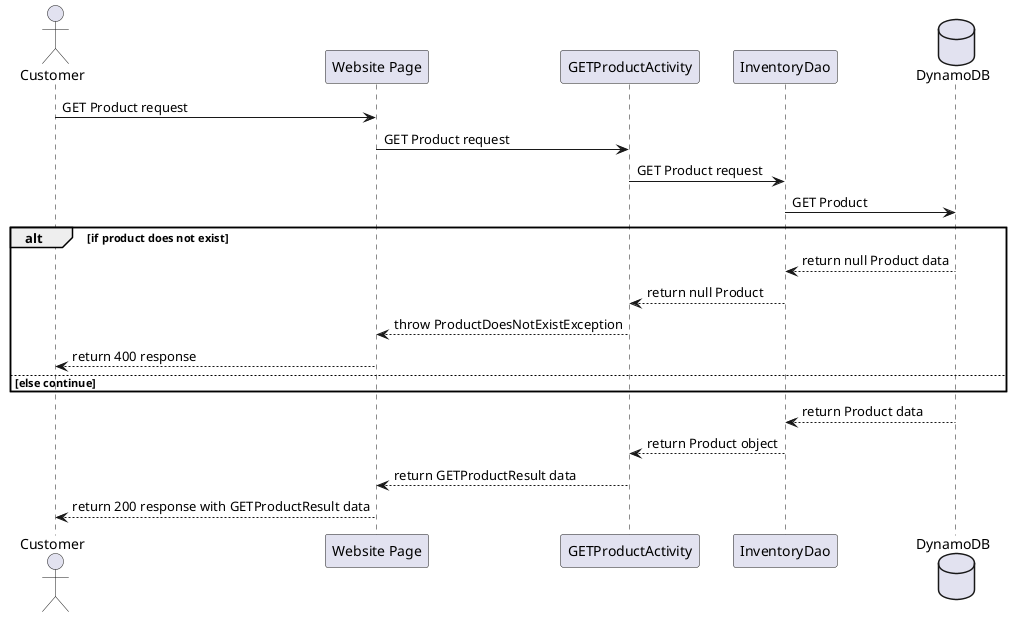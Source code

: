 @startuml
'https://plantuml.com/sequence-diagram

actor "Customer" as client
participant "Website Page" as apiGateway
participant "GETProductActivity" as getProductActivity
participant "InventoryDao" as inventoryDao
database "DynamoDB" as dynamoDB

client -> apiGateway : GET Product request
apiGateway -> getProductActivity : GET Product request
getProductActivity -> inventoryDao : GET Product request
inventoryDao -> dynamoDB : GET Product
alt if product does not exist
dynamoDB --> inventoryDao : return null Product data
inventoryDao --> getProductActivity : return null Product
getProductActivity --> apiGateway : throw ProductDoesNotExistException
apiGateway --> client : return 400 response
else else continue
end
dynamoDB --> inventoryDao : return Product data
inventoryDao --> getProductActivity : return Product object
getProductActivity --> apiGateway : return GETProductResult data
apiGateway --> client : return 200 response with GETProductResult data

@enduml